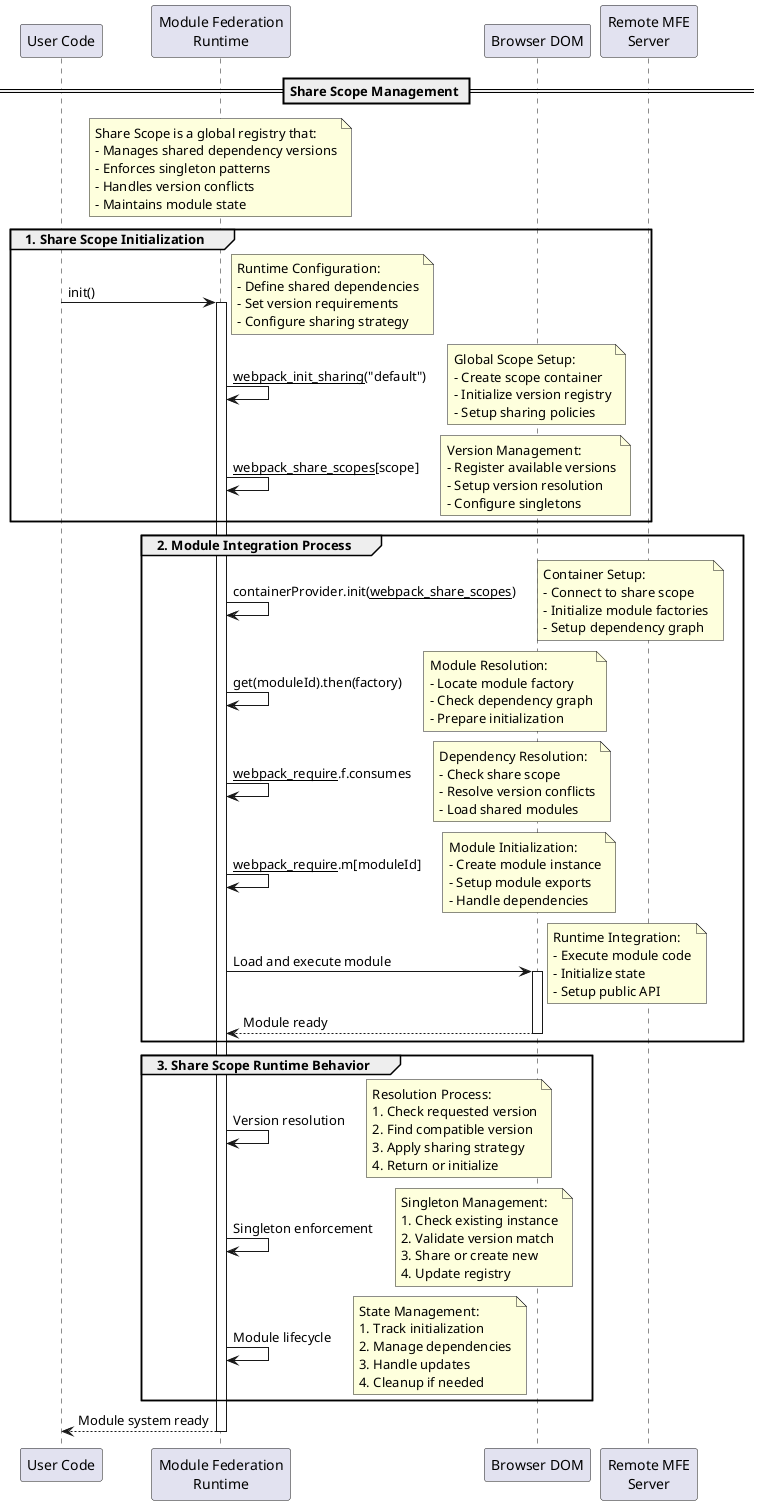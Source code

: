 @startuml Module Federation Code Integration Flow

participant "User Code" as User
participant "Module Federation\nRuntime" as MF
participant "Browser DOM" as Browser
participant "Remote MFE\nServer" as Remote

== Share Scope Management ==
note over MF
  Share Scope is a global registry that:
  - Manages shared dependency versions
  - Enforces singleton patterns
  - Handles version conflicts
  - Maintains module state
end note

group 1. Share Scope Initialization
    User -> MF: init()
    activate MF
    note right
      Runtime Configuration:
      - Define shared dependencies
      - Set version requirements
      - Configure sharing strategy
    end note

    MF -> MF: __webpack_init_sharing__("default")
    note right
      Global Scope Setup:
      - Create scope container
      - Initialize version registry
      - Setup sharing policies
    end note

    MF -> MF: __webpack_share_scopes__[scope]
    note right
      Version Management:
      - Register available versions
      - Setup version resolution
      - Configure singletons
    end note
end

group 2. Module Integration Process
    MF -> MF: containerProvider.init(__webpack_share_scopes__)
    note right
      Container Setup:
      - Connect to share scope
      - Initialize module factories
      - Setup dependency graph
    end note

    MF -> MF: get(moduleId).then(factory)
    note right
      Module Resolution:
      - Locate module factory
      - Check dependency graph
      - Prepare initialization
    end note

    MF -> MF: __webpack_require__.f.consumes
    note right
      Dependency Resolution:
      - Check share scope
      - Resolve version conflicts
      - Load shared modules
    end note

    MF -> MF: __webpack_require__.m[moduleId]
    note right
      Module Initialization:
      - Create module instance
      - Setup module exports
      - Handle dependencies
    end note

    MF -> Browser: Load and execute module
    activate Browser
    note right
      Runtime Integration:
      - Execute module code
      - Initialize state
      - Setup public API
    end note
    Browser --> MF: Module ready
    deactivate Browser
end

group 3. Share Scope Runtime Behavior
    MF -> MF: Version resolution
    note right
      Resolution Process:
      1. Check requested version
      2. Find compatible version
      3. Apply sharing strategy
      4. Return or initialize
    end note

    MF -> MF: Singleton enforcement
    note right
      Singleton Management:
      1. Check existing instance
      2. Validate version match
      3. Share or create new
      4. Update registry
    end note

    MF -> MF: Module lifecycle
    note right
      State Management:
      1. Track initialization
      2. Manage dependencies
      3. Handle updates
      4. Cleanup if needed
    end note
end

MF --> User: Module system ready
deactivate MF

@enduml